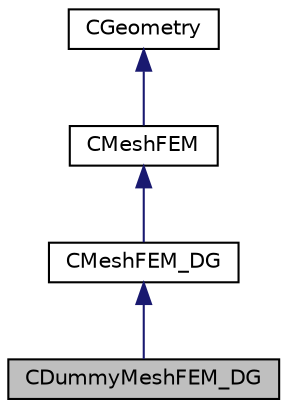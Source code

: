 digraph "CDummyMeshFEM_DG"
{
 // LATEX_PDF_SIZE
  edge [fontname="Helvetica",fontsize="10",labelfontname="Helvetica",labelfontsize="10"];
  node [fontname="Helvetica",fontsize="10",shape=record];
  Node1 [label="CDummyMeshFEM_DG",height=0.2,width=0.4,color="black", fillcolor="grey75", style="filled", fontcolor="black",tooltip="Class for defining a DG geometry that does not contain any points/elements. Can be used for initializ..."];
  Node2 -> Node1 [dir="back",color="midnightblue",fontsize="10",style="solid",fontname="Helvetica"];
  Node2 [label="CMeshFEM_DG",height=0.2,width=0.4,color="black", fillcolor="white", style="filled",URL="$classCMeshFEM__DG.html",tooltip="Class which contains all the variables for the DG FEM solver."];
  Node3 -> Node2 [dir="back",color="midnightblue",fontsize="10",style="solid",fontname="Helvetica"];
  Node3 [label="CMeshFEM",height=0.2,width=0.4,color="black", fillcolor="white", style="filled",URL="$classCMeshFEM.html",tooltip="Base class for the FEM solver."];
  Node4 -> Node3 [dir="back",color="midnightblue",fontsize="10",style="solid",fontname="Helvetica"];
  Node4 [label="CGeometry",height=0.2,width=0.4,color="black", fillcolor="white", style="filled",URL="$classCGeometry.html",tooltip="Parent class for defining the geometry of the problem (complete geometry, multigrid agglomerated geom..."];
}
